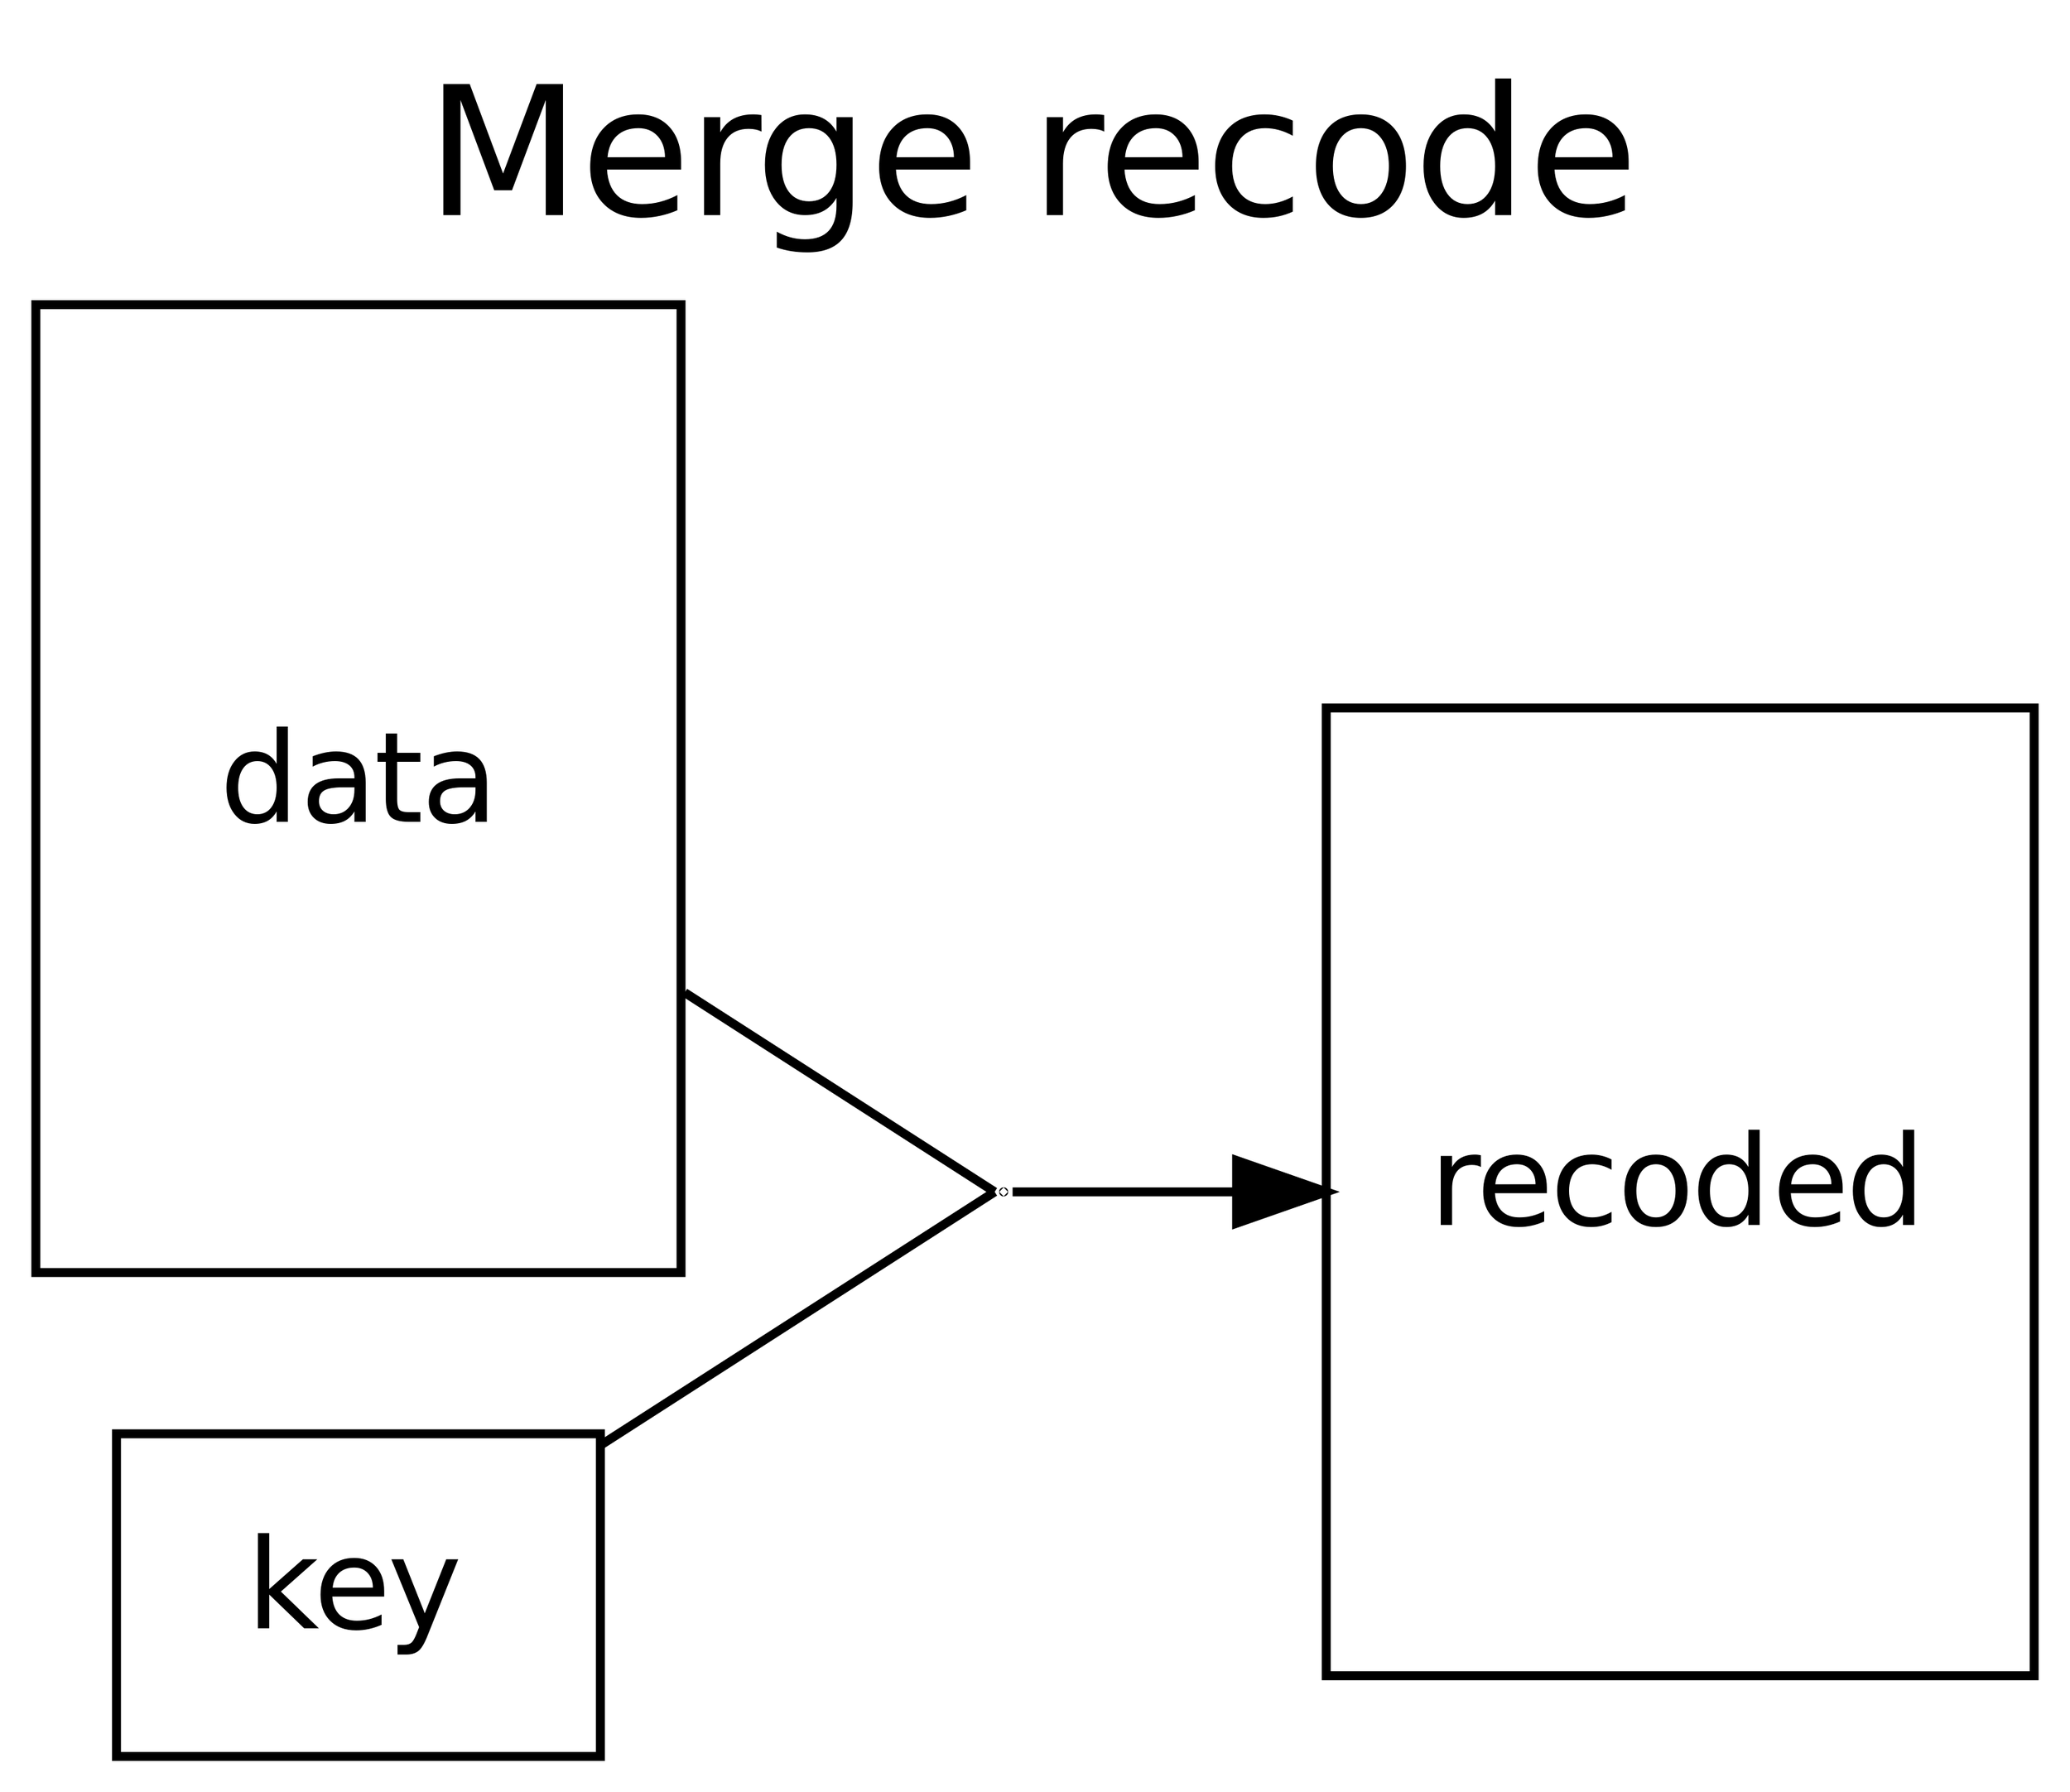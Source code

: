 digraph {
  fontname = helvetica;
  fontsize = 20;
  rankdir = LR;
  size = "20!";

  node[fontname = helvetica];
  node[fontsize = 14; size = 20; shape = rect];
  
  label = "Merge recode";
  labelloc = top;

  {data, key} -> dummy[arrowhead = none; headclip = false];
  dummy -> result[headport = w; tailclip = false];
  
  dummy[shape = point; width = 0];
  data[fixedsize = true; height = 1.5; width = 1];
  result[label = "recoded"; fixedsize = true; height = 1.5; width = 1.1];
}